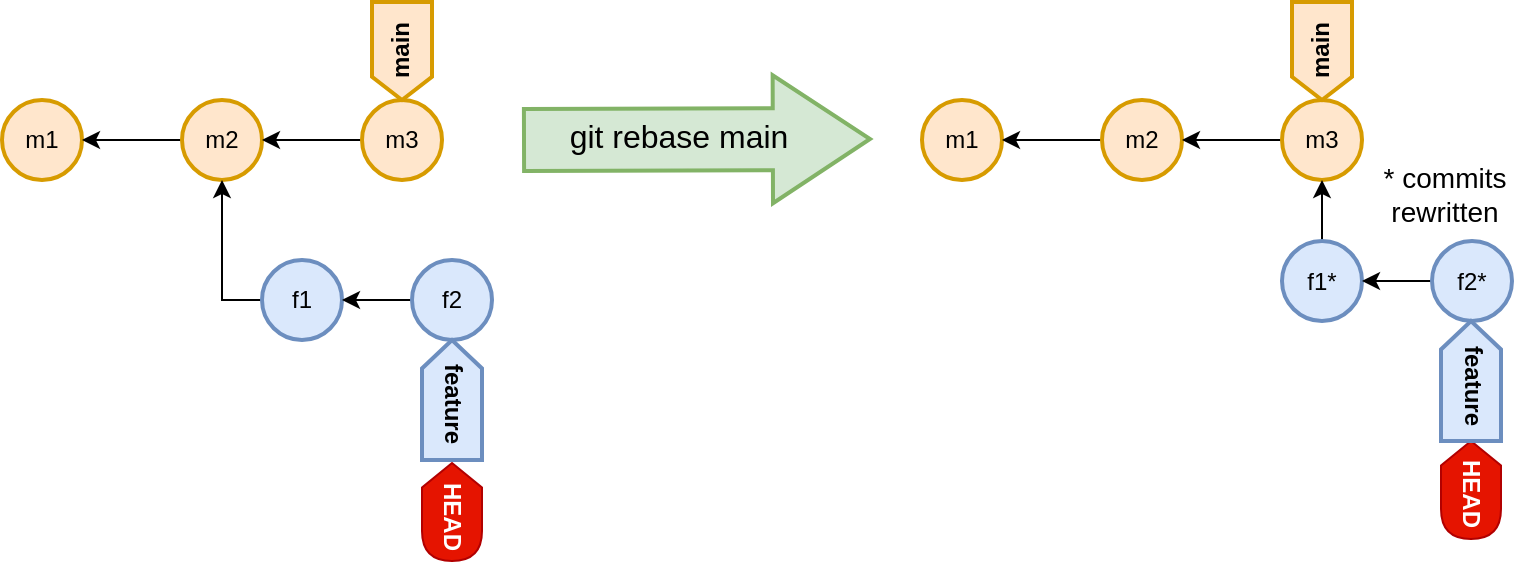 <mxfile version="24.0.4" type="device">
  <diagram name="Page-1" id="JZyFMT-VHSWi0CG8pwOK">
    <mxGraphModel dx="1050" dy="629" grid="1" gridSize="10" guides="1" tooltips="1" connect="1" arrows="1" fold="1" page="1" pageScale="1" pageWidth="827" pageHeight="1169" math="0" shadow="0">
      <root>
        <mxCell id="0" />
        <mxCell id="1" parent="0" />
        <mxCell id="ZeTDhqO3Pv79P5UGSq5c-55" value="* commits&lt;div style=&quot;font-size: 14px;&quot;&gt;rewritten&lt;/div&gt;" style="text;html=1;align=center;verticalAlign=middle;resizable=0;points=[];autosize=1;strokeColor=none;fillColor=none;fontSize=14;" parent="1" vertex="1">
          <mxGeometry x="721" y="150.5" width="80" height="50" as="geometry" />
        </mxCell>
        <mxCell id="YVgrlLoJFylW2bB8R77U-1" value="m1" style="ellipse;whiteSpace=wrap;html=1;aspect=fixed;fillColor=#ffe6cc;strokeColor=#d79b00;strokeWidth=2;" parent="1" vertex="1">
          <mxGeometry x="40" y="129" width="40" height="40" as="geometry" />
        </mxCell>
        <mxCell id="YVgrlLoJFylW2bB8R77U-2" style="edgeStyle=orthogonalEdgeStyle;rounded=0;orthogonalLoop=1;jettySize=auto;html=1;exitX=0;exitY=0.5;exitDx=0;exitDy=0;entryX=1;entryY=0.5;entryDx=0;entryDy=0;" parent="1" source="YVgrlLoJFylW2bB8R77U-3" target="YVgrlLoJFylW2bB8R77U-1" edge="1">
          <mxGeometry relative="1" as="geometry" />
        </mxCell>
        <mxCell id="YVgrlLoJFylW2bB8R77U-3" value="m2" style="ellipse;whiteSpace=wrap;html=1;aspect=fixed;fillColor=#ffe6cc;strokeColor=#d79b00;strokeWidth=2;" parent="1" vertex="1">
          <mxGeometry x="130" y="129" width="40" height="40" as="geometry" />
        </mxCell>
        <mxCell id="YVgrlLoJFylW2bB8R77U-4" style="edgeStyle=orthogonalEdgeStyle;rounded=0;orthogonalLoop=1;jettySize=auto;html=1;exitX=0;exitY=0.5;exitDx=0;exitDy=0;entryX=1;entryY=0.5;entryDx=0;entryDy=0;" parent="1" source="YVgrlLoJFylW2bB8R77U-5" target="YVgrlLoJFylW2bB8R77U-3" edge="1">
          <mxGeometry relative="1" as="geometry" />
        </mxCell>
        <mxCell id="YVgrlLoJFylW2bB8R77U-5" value="m3" style="ellipse;whiteSpace=wrap;html=1;aspect=fixed;fillColor=#ffe6cc;strokeColor=#d79b00;strokeWidth=2;" parent="1" vertex="1">
          <mxGeometry x="220" y="129" width="40" height="40" as="geometry" />
        </mxCell>
        <mxCell id="YVgrlLoJFylW2bB8R77U-6" style="edgeStyle=orthogonalEdgeStyle;rounded=0;orthogonalLoop=1;jettySize=auto;html=1;exitX=0;exitY=0.5;exitDx=0;exitDy=0;entryX=0.5;entryY=1;entryDx=0;entryDy=0;" parent="1" source="YVgrlLoJFylW2bB8R77U-7" target="YVgrlLoJFylW2bB8R77U-3" edge="1">
          <mxGeometry relative="1" as="geometry" />
        </mxCell>
        <mxCell id="YVgrlLoJFylW2bB8R77U-7" value="f1" style="ellipse;whiteSpace=wrap;html=1;aspect=fixed;fillColor=#dae8fc;strokeColor=#6c8ebf;strokeWidth=2;" parent="1" vertex="1">
          <mxGeometry x="170" y="209" width="40" height="40" as="geometry" />
        </mxCell>
        <mxCell id="YVgrlLoJFylW2bB8R77U-8" style="edgeStyle=orthogonalEdgeStyle;rounded=0;orthogonalLoop=1;jettySize=auto;html=1;exitX=0;exitY=0.5;exitDx=0;exitDy=0;entryX=1;entryY=0.5;entryDx=0;entryDy=0;" parent="1" source="YVgrlLoJFylW2bB8R77U-9" target="YVgrlLoJFylW2bB8R77U-7" edge="1">
          <mxGeometry relative="1" as="geometry" />
        </mxCell>
        <mxCell id="YVgrlLoJFylW2bB8R77U-9" value="f2" style="ellipse;whiteSpace=wrap;html=1;aspect=fixed;fillColor=#dae8fc;strokeColor=#6c8ebf;strokeWidth=2;" parent="1" vertex="1">
          <mxGeometry x="245" y="209" width="40" height="40" as="geometry" />
        </mxCell>
        <mxCell id="YVgrlLoJFylW2bB8R77U-10" value="main" style="shape=offPageConnector;whiteSpace=wrap;html=1;rotation=0;size=0.237;labelPosition=center;verticalLabelPosition=middle;align=center;verticalAlign=middle;textDirection=ltr;horizontal=0;strokeWidth=2;fontStyle=1;fillColor=#ffe6cc;strokeColor=#d79b00;spacingBottom=2;" parent="1" vertex="1">
          <mxGeometry x="225" y="80" width="30" height="49" as="geometry" />
        </mxCell>
        <mxCell id="YVgrlLoJFylW2bB8R77U-11" value="HEAD" style="shape=display;whiteSpace=wrap;html=1;fillColor=#e51400;fontColor=#ffffff;strokeColor=#B20000;fontStyle=1;spacingLeft=4;rotation=90;" parent="1" vertex="1">
          <mxGeometry x="240.5" y="320" width="49" height="30" as="geometry" />
        </mxCell>
        <mxCell id="YVgrlLoJFylW2bB8R77U-14" value="" style="shape=flexArrow;endArrow=classic;html=1;rounded=0;endWidth=31;endSize=15.53;width=30;fillColor=#d5e8d4;strokeColor=#82b366;strokeWidth=2;" parent="1" edge="1">
          <mxGeometry width="50" height="50" relative="1" as="geometry">
            <mxPoint x="300" y="149" as="sourcePoint" />
            <mxPoint x="475" y="148.5" as="targetPoint" />
          </mxGeometry>
        </mxCell>
        <mxCell id="YVgrlLoJFylW2bB8R77U-15" value="git rebase main" style="edgeLabel;html=1;align=center;verticalAlign=middle;resizable=0;points=[];fontSize=16;labelBackgroundColor=none;" parent="YVgrlLoJFylW2bB8R77U-14" vertex="1" connectable="0">
          <mxGeometry x="0.522" y="2" relative="1" as="geometry">
            <mxPoint x="-55" as="offset" />
          </mxGeometry>
        </mxCell>
        <mxCell id="YVgrlLoJFylW2bB8R77U-16" value="m1" style="ellipse;whiteSpace=wrap;html=1;aspect=fixed;fillColor=#ffe6cc;strokeColor=#d79b00;strokeWidth=2;" parent="1" vertex="1">
          <mxGeometry x="500" y="129" width="40" height="40" as="geometry" />
        </mxCell>
        <mxCell id="YVgrlLoJFylW2bB8R77U-17" style="edgeStyle=orthogonalEdgeStyle;rounded=0;orthogonalLoop=1;jettySize=auto;html=1;exitX=0;exitY=0.5;exitDx=0;exitDy=0;entryX=1;entryY=0.5;entryDx=0;entryDy=0;" parent="1" source="YVgrlLoJFylW2bB8R77U-18" target="YVgrlLoJFylW2bB8R77U-16" edge="1">
          <mxGeometry relative="1" as="geometry" />
        </mxCell>
        <mxCell id="YVgrlLoJFylW2bB8R77U-18" value="m2" style="ellipse;whiteSpace=wrap;html=1;aspect=fixed;fillColor=#ffe6cc;strokeColor=#d79b00;strokeWidth=2;" parent="1" vertex="1">
          <mxGeometry x="590" y="129" width="40" height="40" as="geometry" />
        </mxCell>
        <mxCell id="YVgrlLoJFylW2bB8R77U-19" style="edgeStyle=orthogonalEdgeStyle;rounded=0;orthogonalLoop=1;jettySize=auto;html=1;exitX=0;exitY=0.5;exitDx=0;exitDy=0;entryX=1;entryY=0.5;entryDx=0;entryDy=0;" parent="1" source="YVgrlLoJFylW2bB8R77U-20" target="YVgrlLoJFylW2bB8R77U-18" edge="1">
          <mxGeometry relative="1" as="geometry" />
        </mxCell>
        <mxCell id="YVgrlLoJFylW2bB8R77U-20" value="m3" style="ellipse;whiteSpace=wrap;html=1;aspect=fixed;fillColor=#ffe6cc;strokeColor=#d79b00;strokeWidth=2;" parent="1" vertex="1">
          <mxGeometry x="680" y="129" width="40" height="40" as="geometry" />
        </mxCell>
        <mxCell id="YVgrlLoJFylW2bB8R77U-21" style="edgeStyle=orthogonalEdgeStyle;rounded=0;orthogonalLoop=1;jettySize=auto;html=1;exitX=0.5;exitY=0;exitDx=0;exitDy=0;entryX=0.5;entryY=1;entryDx=0;entryDy=0;" parent="1" source="YVgrlLoJFylW2bB8R77U-22" target="YVgrlLoJFylW2bB8R77U-20" edge="1">
          <mxGeometry relative="1" as="geometry" />
        </mxCell>
        <mxCell id="YVgrlLoJFylW2bB8R77U-22" value="f1*" style="ellipse;whiteSpace=wrap;html=1;aspect=fixed;fillColor=#dae8fc;strokeColor=#6c8ebf;strokeWidth=2;" parent="1" vertex="1">
          <mxGeometry x="680" y="199.5" width="40" height="40" as="geometry" />
        </mxCell>
        <mxCell id="YVgrlLoJFylW2bB8R77U-23" style="edgeStyle=orthogonalEdgeStyle;rounded=0;orthogonalLoop=1;jettySize=auto;html=1;exitX=0;exitY=0.5;exitDx=0;exitDy=0;entryX=1;entryY=0.5;entryDx=0;entryDy=0;" parent="1" source="YVgrlLoJFylW2bB8R77U-24" target="YVgrlLoJFylW2bB8R77U-22" edge="1">
          <mxGeometry relative="1" as="geometry" />
        </mxCell>
        <mxCell id="YVgrlLoJFylW2bB8R77U-24" value="f2*" style="ellipse;whiteSpace=wrap;html=1;aspect=fixed;fillColor=#dae8fc;strokeColor=#6c8ebf;strokeWidth=2;" parent="1" vertex="1">
          <mxGeometry x="755" y="199.5" width="40" height="40" as="geometry" />
        </mxCell>
        <mxCell id="YVgrlLoJFylW2bB8R77U-25" value="main" style="shape=offPageConnector;whiteSpace=wrap;html=1;rotation=0;size=0.237;labelPosition=center;verticalLabelPosition=middle;align=center;verticalAlign=middle;textDirection=ltr;horizontal=0;strokeWidth=2;fontStyle=1;fillColor=#ffe6cc;strokeColor=#d79b00;spacing=2;spacingBottom=2;" parent="1" vertex="1">
          <mxGeometry x="685" y="80" width="30" height="49" as="geometry" />
        </mxCell>
        <mxCell id="YVgrlLoJFylW2bB8R77U-29" value="HEAD" style="shape=display;whiteSpace=wrap;html=1;fillColor=#e51400;fontColor=#ffffff;strokeColor=#B20000;fontStyle=1;spacingLeft=4;rotation=90;" parent="1" vertex="1">
          <mxGeometry x="750" y="309" width="49" height="30" as="geometry" />
        </mxCell>
        <mxCell id="puJELL68bOpw2IT9PIqr-1" value="feature" style="shape=offPageConnector;whiteSpace=wrap;html=1;rotation=0;textDirection=vertical-lr;size=0.237;spacingLeft=0;spacingTop=4;spacingBottom=0;strokeWidth=2;fontStyle=1;fillColor=#dae8fc;strokeColor=#6c8ebf;flipH=0;flipV=1;spacing=2;" vertex="1" parent="1">
          <mxGeometry x="250" y="249" width="30" height="60" as="geometry" />
        </mxCell>
        <mxCell id="puJELL68bOpw2IT9PIqr-2" value="feature" style="shape=offPageConnector;whiteSpace=wrap;html=1;rotation=0;textDirection=vertical-lr;size=0.237;spacingLeft=0;spacingTop=4;spacingBottom=0;strokeWidth=2;fontStyle=1;fillColor=#dae8fc;strokeColor=#6c8ebf;flipH=0;flipV=1;spacing=2;" vertex="1" parent="1">
          <mxGeometry x="759.5" y="239.5" width="30" height="60" as="geometry" />
        </mxCell>
      </root>
    </mxGraphModel>
  </diagram>
</mxfile>
